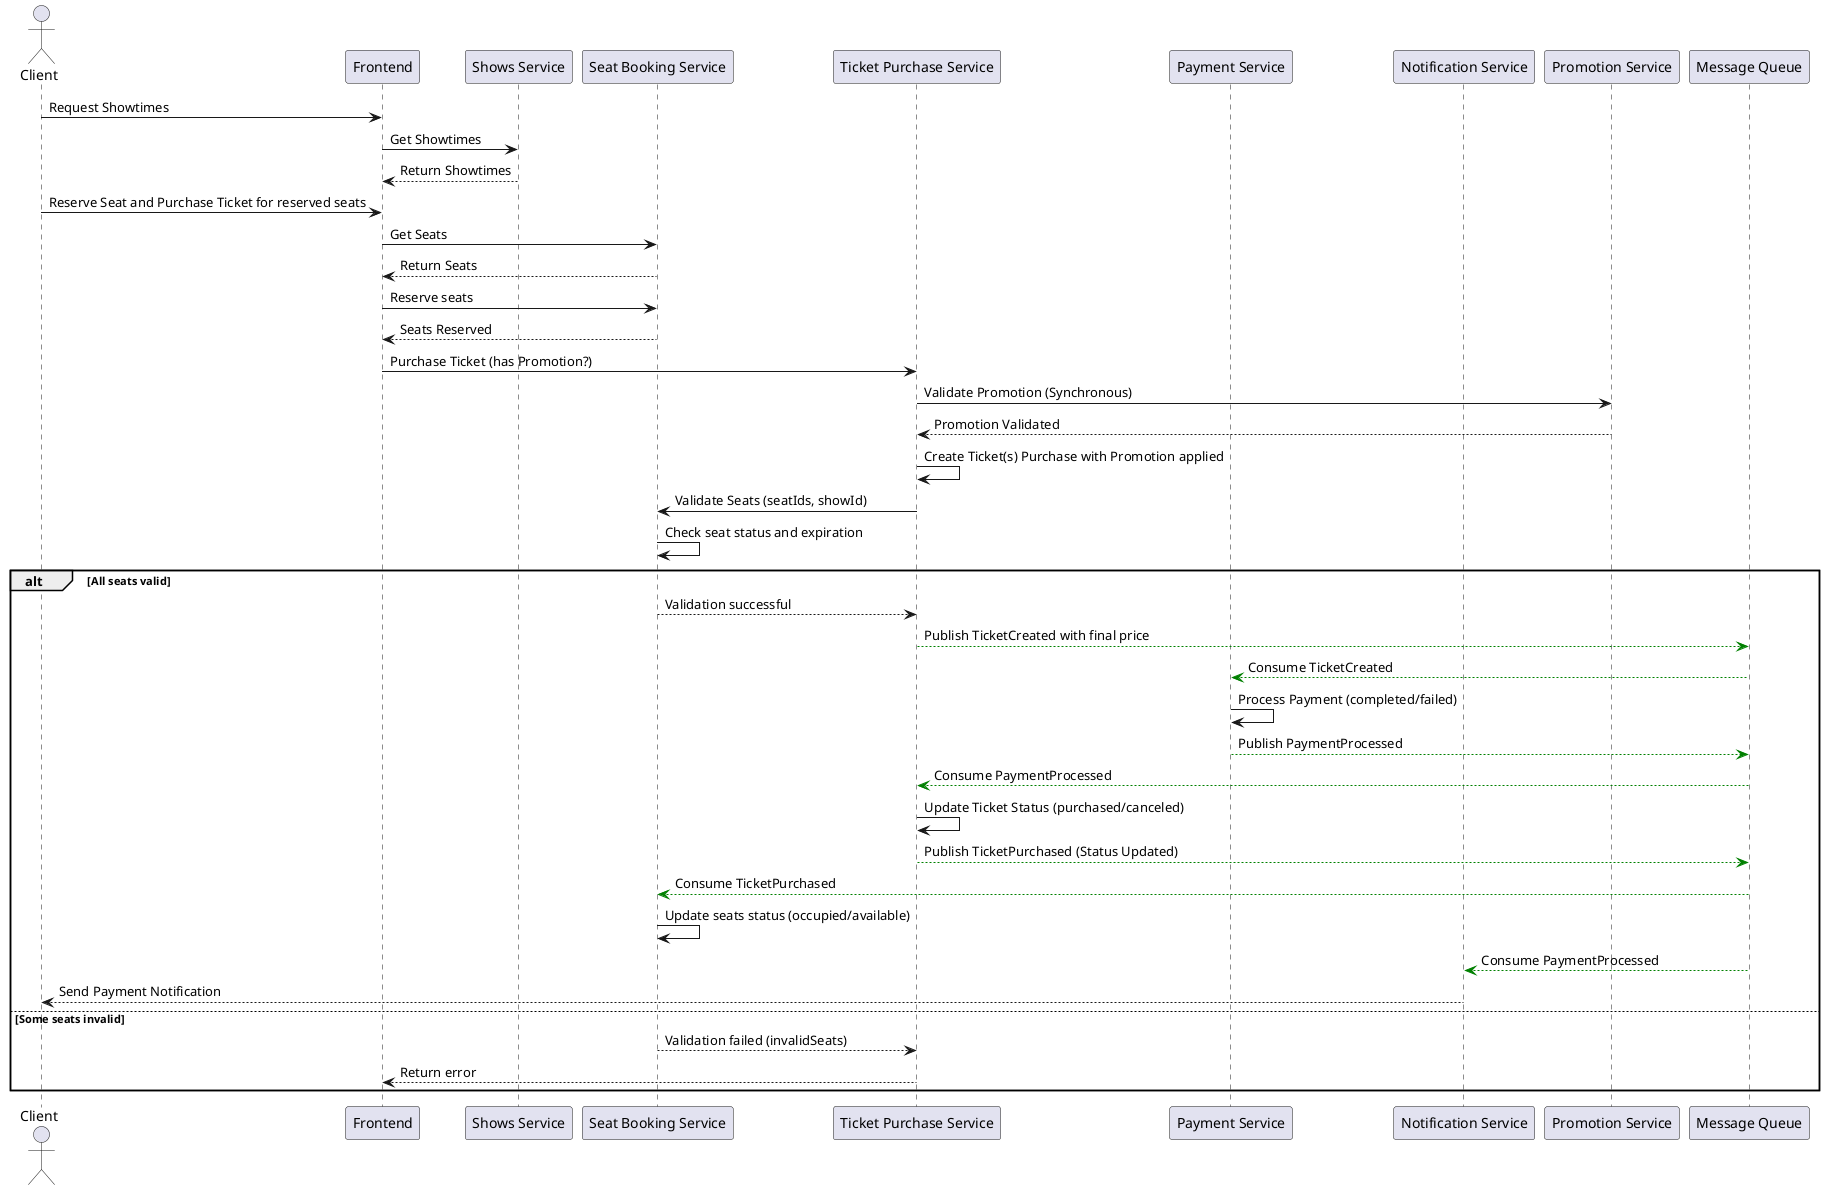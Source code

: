 @startuml SequenceDiagram

actor Client
participant "Frontend" as FE
participant "Shows Service" as ShowsService
participant "Seat Booking Service" as SeatBookingService
participant "Ticket Purchase Service" as TicketPurchaseService
participant "Payment Service" as PaymentService
participant "Notification Service" as NotificationService
participant "Promotion Service" as PromotionService
participant "Message Queue" as MQ

' Flujo: Cliente visualiza horarios de programas
Client -> FE: Request Showtimes
FE -> ShowsService: Get Showtimes
ShowsService --> FE: Return Showtimes

' Flujo: Cliente selecciona asiento
Client -> FE: Reserve Seat and Purchase Ticket for reserved seats
FE -> SeatBookingService: Get Seats
SeatBookingService --> FE: Return Seats

' Flujo: Cliente selecciona compra ticket
FE -> SeatBookingService: Reserve seats
SeatBookingService --> FE : Seats Reserved
FE -> TicketPurchaseService: Purchase Ticket (has Promotion?)
TicketPurchaseService -> PromotionService: Validate Promotion (Synchronous)
PromotionService --> TicketPurchaseService: Promotion Validated
TicketPurchaseService -> TicketPurchaseService: Create Ticket(s) Purchase with Promotion applied
TicketPurchaseService -> SeatBookingService: Validate Seats (seatIds, showId) 
SeatBookingService -> SeatBookingService: Check seat status and expiration

alt All seats valid
    SeatBookingService --> TicketPurchaseService: Validation successful
    TicketPurchaseService -[#green]-> MQ: Publish TicketCreated with final price

    ' Procesamiento del pago
    MQ -[#green]-> PaymentService: Consume TicketCreated
    PaymentService -> PaymentService: Process Payment (completed/failed)
    PaymentService -[#green]-> MQ: Publish PaymentProcessed

    ' Actualización del estado del ticket
    MQ -[#green]-> TicketPurchaseService: Consume PaymentProcessed
    TicketPurchaseService -> TicketPurchaseService: Update Ticket Status (purchased/canceled)
    TicketPurchaseService -[#green]-> MQ: Publish TicketPurchased (Status Updated)

    ' Flujo: Actualización de asientos
    MQ -[#green]-> SeatBookingService: Consume TicketPurchased
    SeatBookingService -> SeatBookingService: Update seats status (occupied/available)

    ' Notificación al cliente
    MQ -[#green]-> NotificationService: Consume PaymentProcessed
    NotificationService --> Client: Send Payment Notification
else Some seats invalid
    SeatBookingService --> TicketPurchaseService: Validation failed (invalidSeats)
    TicketPurchaseService --> FE: Return error
end

@enduml